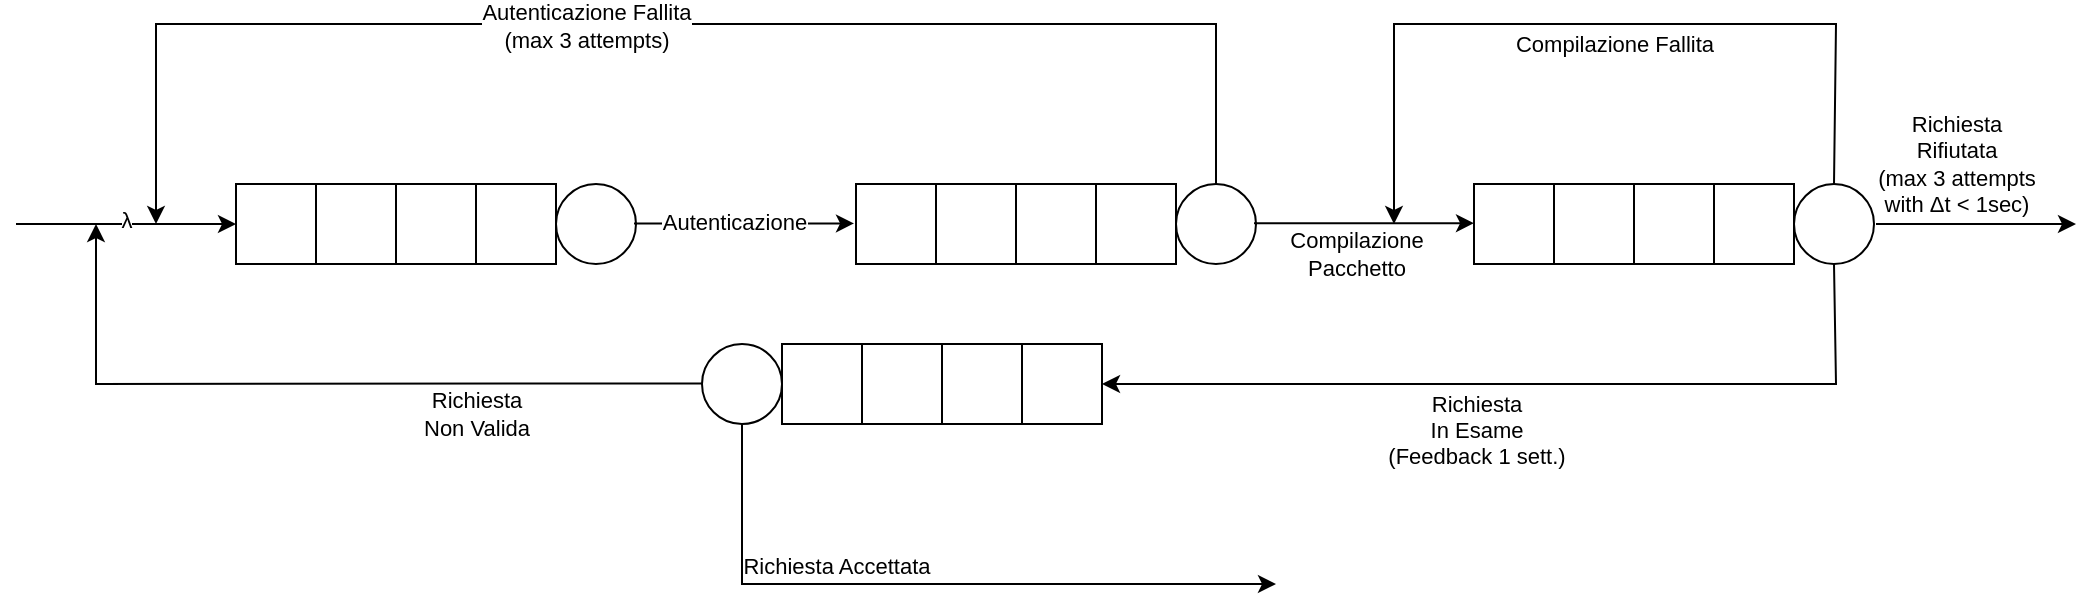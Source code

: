 <mxfile version="28.0.4">
  <diagram name="Pagina-1" id="-hKSdTJq82MeJZW0lvZJ">
    <mxGraphModel dx="1144" dy="589" grid="1" gridSize="10" guides="1" tooltips="1" connect="1" arrows="1" fold="1" page="1" pageScale="1" pageWidth="827" pageHeight="1169" math="0" shadow="0">
      <root>
        <mxCell id="0" />
        <mxCell id="1" parent="0" />
        <mxCell id="CA8oUgSwkRgJyQoYfQi9-1" value="" style="rounded=0;whiteSpace=wrap;html=1;" parent="1" vertex="1">
          <mxGeometry x="120" y="120" width="160" height="40" as="geometry" />
        </mxCell>
        <mxCell id="CA8oUgSwkRgJyQoYfQi9-2" value="" style="whiteSpace=wrap;html=1;aspect=fixed;" parent="1" vertex="1">
          <mxGeometry x="120" y="120" width="40" height="40" as="geometry" />
        </mxCell>
        <mxCell id="CA8oUgSwkRgJyQoYfQi9-3" value="" style="whiteSpace=wrap;html=1;aspect=fixed;" parent="1" vertex="1">
          <mxGeometry x="160" y="120" width="40" height="40" as="geometry" />
        </mxCell>
        <mxCell id="CA8oUgSwkRgJyQoYfQi9-4" value="" style="whiteSpace=wrap;html=1;aspect=fixed;" parent="1" vertex="1">
          <mxGeometry x="200" y="120" width="40" height="40" as="geometry" />
        </mxCell>
        <mxCell id="CA8oUgSwkRgJyQoYfQi9-9" value="" style="ellipse;whiteSpace=wrap;html=1;aspect=fixed;" parent="1" vertex="1">
          <mxGeometry x="280" y="120" width="40" height="40" as="geometry" />
        </mxCell>
        <mxCell id="CA8oUgSwkRgJyQoYfQi9-10" value="" style="endArrow=classic;html=1;rounded=0;entryX=0;entryY=0.5;entryDx=0;entryDy=0;" parent="1" target="CA8oUgSwkRgJyQoYfQi9-2" edge="1">
          <mxGeometry width="50" height="50" relative="1" as="geometry">
            <mxPoint x="10" y="140" as="sourcePoint" />
            <mxPoint x="140" y="170" as="targetPoint" />
          </mxGeometry>
        </mxCell>
        <mxCell id="CA8oUgSwkRgJyQoYfQi9-11" value="&lt;span data-huuid=&quot;12128540554662941635&quot;&gt;&lt;span&gt;λ&lt;/span&gt;&lt;/span&gt;" style="edgeLabel;html=1;align=center;verticalAlign=middle;resizable=0;points=[];" parent="CA8oUgSwkRgJyQoYfQi9-10" vertex="1" connectable="0">
          <mxGeometry x="0.183" y="2" relative="1" as="geometry">
            <mxPoint x="-10" as="offset" />
          </mxGeometry>
        </mxCell>
        <mxCell id="CA8oUgSwkRgJyQoYfQi9-12" value="" style="endArrow=classic;html=1;rounded=0;entryX=0;entryY=0.5;entryDx=0;entryDy=0;" parent="1" edge="1">
          <mxGeometry width="50" height="50" relative="1" as="geometry">
            <mxPoint x="319" y="139.71" as="sourcePoint" />
            <mxPoint x="429" y="139.71" as="targetPoint" />
          </mxGeometry>
        </mxCell>
        <mxCell id="CA8oUgSwkRgJyQoYfQi9-15" value="Autenticazione" style="edgeLabel;html=1;align=center;verticalAlign=middle;resizable=0;points=[];" parent="CA8oUgSwkRgJyQoYfQi9-12" vertex="1" connectable="0">
          <mxGeometry x="0.033" y="-5" relative="1" as="geometry">
            <mxPoint x="-7" y="-6" as="offset" />
          </mxGeometry>
        </mxCell>
        <mxCell id="CA8oUgSwkRgJyQoYfQi9-16" value="" style="rounded=0;whiteSpace=wrap;html=1;" parent="1" vertex="1">
          <mxGeometry x="430" y="120" width="160" height="40" as="geometry" />
        </mxCell>
        <mxCell id="CA8oUgSwkRgJyQoYfQi9-17" value="" style="whiteSpace=wrap;html=1;aspect=fixed;" parent="1" vertex="1">
          <mxGeometry x="430" y="120" width="40" height="40" as="geometry" />
        </mxCell>
        <mxCell id="CA8oUgSwkRgJyQoYfQi9-18" value="" style="whiteSpace=wrap;html=1;aspect=fixed;" parent="1" vertex="1">
          <mxGeometry x="470" y="120" width="40" height="40" as="geometry" />
        </mxCell>
        <mxCell id="CA8oUgSwkRgJyQoYfQi9-19" value="" style="whiteSpace=wrap;html=1;aspect=fixed;" parent="1" vertex="1">
          <mxGeometry x="510" y="120" width="40" height="40" as="geometry" />
        </mxCell>
        <mxCell id="CA8oUgSwkRgJyQoYfQi9-20" value="" style="ellipse;whiteSpace=wrap;html=1;aspect=fixed;" parent="1" vertex="1">
          <mxGeometry x="590" y="120" width="40" height="40" as="geometry" />
        </mxCell>
        <mxCell id="CA8oUgSwkRgJyQoYfQi9-21" value="" style="endArrow=classic;html=1;rounded=0;exitX=0.5;exitY=0;exitDx=0;exitDy=0;" parent="1" source="CA8oUgSwkRgJyQoYfQi9-20" edge="1">
          <mxGeometry width="50" height="50" relative="1" as="geometry">
            <mxPoint x="300" y="480" as="sourcePoint" />
            <mxPoint x="80" y="140" as="targetPoint" />
            <Array as="points">
              <mxPoint x="610" y="40" />
              <mxPoint x="80" y="40" />
            </Array>
          </mxGeometry>
        </mxCell>
        <mxCell id="CA8oUgSwkRgJyQoYfQi9-22" value="&lt;div&gt;Autenticazione Fallita&lt;/div&gt;&lt;div&gt;(max 3 attempts)&lt;/div&gt;" style="edgeLabel;html=1;align=center;verticalAlign=middle;resizable=0;points=[];" parent="CA8oUgSwkRgJyQoYfQi9-21" vertex="1" connectable="0">
          <mxGeometry x="0.114" y="1" relative="1" as="geometry">
            <mxPoint as="offset" />
          </mxGeometry>
        </mxCell>
        <mxCell id="CA8oUgSwkRgJyQoYfQi9-23" value="" style="endArrow=classic;html=1;rounded=0;entryX=0;entryY=0.5;entryDx=0;entryDy=0;" parent="1" edge="1">
          <mxGeometry width="50" height="50" relative="1" as="geometry">
            <mxPoint x="629" y="139.58" as="sourcePoint" />
            <mxPoint x="739" y="139.58" as="targetPoint" />
          </mxGeometry>
        </mxCell>
        <mxCell id="CA8oUgSwkRgJyQoYfQi9-25" value="" style="rounded=0;whiteSpace=wrap;html=1;" parent="1" vertex="1">
          <mxGeometry x="739" y="120" width="160" height="40" as="geometry" />
        </mxCell>
        <mxCell id="CA8oUgSwkRgJyQoYfQi9-26" value="" style="whiteSpace=wrap;html=1;aspect=fixed;" parent="1" vertex="1">
          <mxGeometry x="739" y="120" width="40" height="40" as="geometry" />
        </mxCell>
        <mxCell id="CA8oUgSwkRgJyQoYfQi9-27" value="" style="whiteSpace=wrap;html=1;aspect=fixed;" parent="1" vertex="1">
          <mxGeometry x="779" y="120" width="40" height="40" as="geometry" />
        </mxCell>
        <mxCell id="CA8oUgSwkRgJyQoYfQi9-28" value="" style="whiteSpace=wrap;html=1;aspect=fixed;" parent="1" vertex="1">
          <mxGeometry x="819" y="120" width="40" height="40" as="geometry" />
        </mxCell>
        <mxCell id="CA8oUgSwkRgJyQoYfQi9-29" value="" style="ellipse;whiteSpace=wrap;html=1;aspect=fixed;" parent="1" vertex="1">
          <mxGeometry x="899" y="120" width="40" height="40" as="geometry" />
        </mxCell>
        <mxCell id="CA8oUgSwkRgJyQoYfQi9-30" value="&lt;div&gt;Compilazione&lt;/div&gt;&lt;div&gt;Pacchetto&lt;/div&gt;" style="edgeLabel;html=1;align=center;verticalAlign=middle;resizable=0;points=[];" parent="1" vertex="1" connectable="0">
          <mxGeometry x="682" y="163" as="geometry">
            <mxPoint x="-2" y="-8" as="offset" />
          </mxGeometry>
        </mxCell>
        <mxCell id="CA8oUgSwkRgJyQoYfQi9-31" value="" style="endArrow=classic;html=1;rounded=0;exitX=0.5;exitY=1;exitDx=0;exitDy=0;" parent="1" source="CA8oUgSwkRgJyQoYfQi9-51" edge="1">
          <mxGeometry width="50" height="50" relative="1" as="geometry">
            <mxPoint x="370" y="300" as="sourcePoint" />
            <mxPoint x="640" y="320" as="targetPoint" />
            <Array as="points">
              <mxPoint x="373" y="320" />
            </Array>
          </mxGeometry>
        </mxCell>
        <mxCell id="CA8oUgSwkRgJyQoYfQi9-32" value="&lt;div&gt;Richiesta Accettata&lt;/div&gt;" style="edgeLabel;html=1;align=center;verticalAlign=middle;resizable=0;points=[];" parent="CA8oUgSwkRgJyQoYfQi9-31" vertex="1" connectable="0">
          <mxGeometry x="0.033" y="-5" relative="1" as="geometry">
            <mxPoint x="-52" y="-14" as="offset" />
          </mxGeometry>
        </mxCell>
        <mxCell id="CA8oUgSwkRgJyQoYfQi9-38" value="" style="endArrow=classic;html=1;rounded=0;exitX=0.5;exitY=0;exitDx=0;exitDy=0;" parent="1" source="CA8oUgSwkRgJyQoYfQi9-29" edge="1">
          <mxGeometry width="50" height="50" relative="1" as="geometry">
            <mxPoint x="1229" y="120" as="sourcePoint" />
            <mxPoint x="699" y="140" as="targetPoint" />
            <Array as="points">
              <mxPoint x="920" y="40" />
              <mxPoint x="699" y="40" />
            </Array>
          </mxGeometry>
        </mxCell>
        <mxCell id="CA8oUgSwkRgJyQoYfQi9-39" value="&lt;div&gt;Compilazione Fallita&lt;/div&gt;" style="edgeLabel;html=1;align=center;verticalAlign=middle;resizable=0;points=[];" parent="CA8oUgSwkRgJyQoYfQi9-38" vertex="1" connectable="0">
          <mxGeometry x="0.114" y="1" relative="1" as="geometry">
            <mxPoint x="32" y="9" as="offset" />
          </mxGeometry>
        </mxCell>
        <mxCell id="CA8oUgSwkRgJyQoYfQi9-43" value="" style="endArrow=classic;html=1;rounded=0;" parent="1" edge="1">
          <mxGeometry width="50" height="50" relative="1" as="geometry">
            <mxPoint x="940" y="140" as="sourcePoint" />
            <mxPoint x="1040" y="140" as="targetPoint" />
          </mxGeometry>
        </mxCell>
        <mxCell id="CA8oUgSwkRgJyQoYfQi9-44" value="&lt;div&gt;Richiesta&lt;/div&gt;&lt;div&gt;Rifiutata&lt;/div&gt;&lt;div&gt;&lt;div&gt;(max 3 attempts&lt;/div&gt;&lt;div&gt;with&amp;nbsp;Δt &amp;lt; 1sec)&lt;/div&gt;&lt;/div&gt;" style="edgeLabel;html=1;align=center;verticalAlign=middle;resizable=0;points=[];" parent="CA8oUgSwkRgJyQoYfQi9-43" vertex="1" connectable="0">
          <mxGeometry x="0.033" y="-5" relative="1" as="geometry">
            <mxPoint x="-12" y="-35" as="offset" />
          </mxGeometry>
        </mxCell>
        <mxCell id="CA8oUgSwkRgJyQoYfQi9-45" value="" style="endArrow=classic;html=1;rounded=0;exitX=0.5;exitY=1;exitDx=0;exitDy=0;entryX=1;entryY=0.5;entryDx=0;entryDy=0;" parent="1" source="CA8oUgSwkRgJyQoYfQi9-29" edge="1" target="CA8oUgSwkRgJyQoYfQi9-47">
          <mxGeometry width="50" height="50" relative="1" as="geometry">
            <mxPoint x="907.858" y="154.142" as="sourcePoint" />
            <mxPoint x="52" y="140" as="targetPoint" />
            <Array as="points">
              <mxPoint x="920" y="220" />
              <mxPoint x="870" y="220" />
            </Array>
          </mxGeometry>
        </mxCell>
        <mxCell id="CA8oUgSwkRgJyQoYfQi9-46" value="&lt;div&gt;Richiesta&lt;/div&gt;&lt;div&gt;In Esame&lt;/div&gt;&lt;div&gt;(Feedback 1 sett.)&lt;/div&gt;" style="edgeLabel;html=1;align=center;verticalAlign=middle;resizable=0;points=[];" parent="CA8oUgSwkRgJyQoYfQi9-45" vertex="1" connectable="0">
          <mxGeometry x="0.033" y="-5" relative="1" as="geometry">
            <mxPoint x="-20" y="28" as="offset" />
          </mxGeometry>
        </mxCell>
        <mxCell id="CA8oUgSwkRgJyQoYfQi9-47" value="" style="rounded=0;whiteSpace=wrap;html=1;" parent="1" vertex="1">
          <mxGeometry x="393" y="200" width="160" height="40" as="geometry" />
        </mxCell>
        <mxCell id="CA8oUgSwkRgJyQoYfQi9-48" value="" style="whiteSpace=wrap;html=1;aspect=fixed;" parent="1" vertex="1">
          <mxGeometry x="393" y="200" width="40" height="40" as="geometry" />
        </mxCell>
        <mxCell id="CA8oUgSwkRgJyQoYfQi9-49" value="" style="whiteSpace=wrap;html=1;aspect=fixed;" parent="1" vertex="1">
          <mxGeometry x="433" y="200" width="40" height="40" as="geometry" />
        </mxCell>
        <mxCell id="CA8oUgSwkRgJyQoYfQi9-50" value="" style="whiteSpace=wrap;html=1;aspect=fixed;" parent="1" vertex="1">
          <mxGeometry x="473" y="200" width="40" height="40" as="geometry" />
        </mxCell>
        <mxCell id="CA8oUgSwkRgJyQoYfQi9-51" value="" style="ellipse;whiteSpace=wrap;html=1;aspect=fixed;" parent="1" vertex="1">
          <mxGeometry x="353" y="200" width="40" height="40" as="geometry" />
        </mxCell>
        <mxCell id="Mbc_Qt-qpFCdIqv_EPAi-1" value="" style="endArrow=classic;html=1;rounded=0;" edge="1" parent="1">
          <mxGeometry width="50" height="50" relative="1" as="geometry">
            <mxPoint x="353" y="219.7" as="sourcePoint" />
            <mxPoint x="50" y="140" as="targetPoint" />
            <Array as="points">
              <mxPoint x="50" y="220" />
            </Array>
          </mxGeometry>
        </mxCell>
        <mxCell id="Mbc_Qt-qpFCdIqv_EPAi-3" value="&lt;div&gt;Richiesta&lt;/div&gt;&lt;div&gt;Non Valida&lt;/div&gt;" style="edgeLabel;html=1;align=center;verticalAlign=middle;resizable=0;points=[];" vertex="1" connectable="0" parent="1">
          <mxGeometry x="240" y="235" as="geometry" />
        </mxCell>
      </root>
    </mxGraphModel>
  </diagram>
</mxfile>
